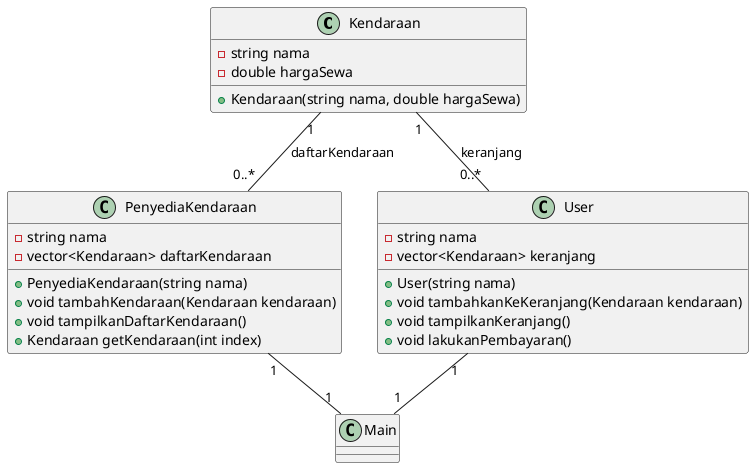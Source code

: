 @startuml

class Kendaraan {
    -string nama
    -double hargaSewa
    +Kendaraan(string nama, double hargaSewa)
}

class PenyediaKendaraan {
    -string nama
    -vector<Kendaraan> daftarKendaraan
    +PenyediaKendaraan(string nama)
    +void tambahKendaraan(Kendaraan kendaraan)
    +void tampilkanDaftarKendaraan()
    +Kendaraan getKendaraan(int index)
}

class User {
    -string nama
    -vector<Kendaraan> keranjang
    +User(string nama)
    +void tambahkanKeKeranjang(Kendaraan kendaraan)
    +void tampilkanKeranjang()
    +void lakukanPembayaran()
}

class Main {
}

Kendaraan "1" -- "0..*" PenyediaKendaraan : daftarKendaraan
Kendaraan "1" -- "0..*" User : keranjang
PenyediaKendaraan "1" -- "1" Main
User "1" -- "1" Main

@enduml
